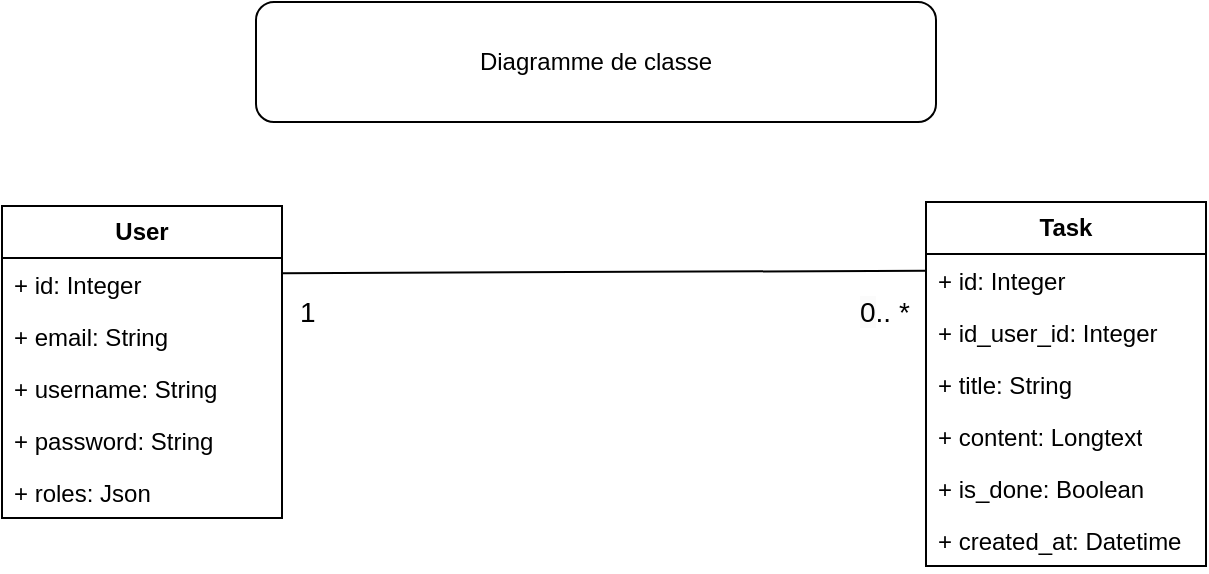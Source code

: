 <mxfile version="24.6.4" type="device">
  <diagram name="Diagramme_de_classe" id="aQGgZrT0YD10sFXeu7-Z">
    <mxGraphModel dx="607" dy="-372" grid="1" gridSize="10" guides="1" tooltips="1" connect="1" arrows="1" fold="1" page="1" pageScale="1" pageWidth="827" pageHeight="1169" math="0" shadow="0">
      <root>
        <mxCell id="0" />
        <mxCell id="1" parent="0" />
        <mxCell id="sDWcIAhadLIHNK34cBkK-1" value="&lt;b&gt;User&lt;/b&gt;" style="swimlane;fontStyle=0;childLayout=stackLayout;horizontal=1;startSize=26;fillColor=none;horizontalStack=0;resizeParent=1;resizeParentMax=0;resizeLast=0;collapsible=1;marginBottom=0;whiteSpace=wrap;html=1;" vertex="1" parent="1">
          <mxGeometry x="1193" y="1482" width="140" height="156" as="geometry" />
        </mxCell>
        <mxCell id="sDWcIAhadLIHNK34cBkK-2" value="+ id: Integer" style="text;strokeColor=none;fillColor=none;align=left;verticalAlign=top;spacingLeft=4;spacingRight=4;overflow=hidden;rotatable=0;points=[[0,0.5],[1,0.5]];portConstraint=eastwest;whiteSpace=wrap;html=1;" vertex="1" parent="sDWcIAhadLIHNK34cBkK-1">
          <mxGeometry y="26" width="140" height="26" as="geometry" />
        </mxCell>
        <mxCell id="sDWcIAhadLIHNK34cBkK-3" value="+ email: String" style="text;strokeColor=none;fillColor=none;align=left;verticalAlign=top;spacingLeft=4;spacingRight=4;overflow=hidden;rotatable=0;points=[[0,0.5],[1,0.5]];portConstraint=eastwest;whiteSpace=wrap;html=1;" vertex="1" parent="sDWcIAhadLIHNK34cBkK-1">
          <mxGeometry y="52" width="140" height="26" as="geometry" />
        </mxCell>
        <mxCell id="sDWcIAhadLIHNK34cBkK-4" value="+ username: String" style="text;strokeColor=none;fillColor=none;align=left;verticalAlign=top;spacingLeft=4;spacingRight=4;overflow=hidden;rotatable=0;points=[[0,0.5],[1,0.5]];portConstraint=eastwest;whiteSpace=wrap;html=1;" vertex="1" parent="sDWcIAhadLIHNK34cBkK-1">
          <mxGeometry y="78" width="140" height="26" as="geometry" />
        </mxCell>
        <mxCell id="sDWcIAhadLIHNK34cBkK-5" value="+ password: String" style="text;strokeColor=none;fillColor=none;align=left;verticalAlign=top;spacingLeft=4;spacingRight=4;overflow=hidden;rotatable=0;points=[[0,0.5],[1,0.5]];portConstraint=eastwest;whiteSpace=wrap;html=1;" vertex="1" parent="sDWcIAhadLIHNK34cBkK-1">
          <mxGeometry y="104" width="140" height="26" as="geometry" />
        </mxCell>
        <mxCell id="sDWcIAhadLIHNK34cBkK-6" value="+ roles: Json" style="text;strokeColor=none;fillColor=none;align=left;verticalAlign=top;spacingLeft=4;spacingRight=4;overflow=hidden;rotatable=0;points=[[0,0.5],[1,0.5]];portConstraint=eastwest;whiteSpace=wrap;html=1;" vertex="1" parent="sDWcIAhadLIHNK34cBkK-1">
          <mxGeometry y="130" width="140" height="26" as="geometry" />
        </mxCell>
        <mxCell id="sDWcIAhadLIHNK34cBkK-14" value="&lt;b&gt;Task&lt;/b&gt;" style="swimlane;fontStyle=0;childLayout=stackLayout;horizontal=1;startSize=26;fillColor=none;horizontalStack=0;resizeParent=1;resizeParentMax=0;resizeLast=0;collapsible=1;marginBottom=0;whiteSpace=wrap;html=1;" vertex="1" parent="1">
          <mxGeometry x="1655" y="1480" width="140" height="182" as="geometry" />
        </mxCell>
        <mxCell id="sDWcIAhadLIHNK34cBkK-15" value="+ id: Integer" style="text;strokeColor=none;fillColor=none;align=left;verticalAlign=top;spacingLeft=4;spacingRight=4;overflow=hidden;rotatable=0;points=[[0,0.5],[1,0.5]];portConstraint=eastwest;whiteSpace=wrap;html=1;" vertex="1" parent="sDWcIAhadLIHNK34cBkK-14">
          <mxGeometry y="26" width="140" height="26" as="geometry" />
        </mxCell>
        <mxCell id="sDWcIAhadLIHNK34cBkK-16" value="&lt;font style=&quot;font-size: 12px;&quot;&gt;+ id_user_id: Integer&lt;/font&gt;" style="text;strokeColor=none;fillColor=none;align=left;verticalAlign=top;spacingLeft=4;spacingRight=4;overflow=hidden;rotatable=0;points=[[0,0.5],[1,0.5]];portConstraint=eastwest;whiteSpace=wrap;html=1;" vertex="1" parent="sDWcIAhadLIHNK34cBkK-14">
          <mxGeometry y="52" width="140" height="26" as="geometry" />
        </mxCell>
        <mxCell id="sDWcIAhadLIHNK34cBkK-17" value="&lt;font style=&quot;font-size: 12px;&quot;&gt;+ title: String&lt;/font&gt;" style="text;strokeColor=none;fillColor=none;align=left;verticalAlign=top;spacingLeft=4;spacingRight=4;overflow=hidden;rotatable=0;points=[[0,0.5],[1,0.5]];portConstraint=eastwest;whiteSpace=wrap;html=1;" vertex="1" parent="sDWcIAhadLIHNK34cBkK-14">
          <mxGeometry y="78" width="140" height="26" as="geometry" />
        </mxCell>
        <mxCell id="sDWcIAhadLIHNK34cBkK-18" value="&lt;font style=&quot;font-size: 12px;&quot;&gt;+ content: Longtext&lt;/font&gt;" style="text;strokeColor=none;fillColor=none;align=left;verticalAlign=top;spacingLeft=4;spacingRight=4;overflow=hidden;rotatable=0;points=[[0,0.5],[1,0.5]];portConstraint=eastwest;whiteSpace=wrap;html=1;" vertex="1" parent="sDWcIAhadLIHNK34cBkK-14">
          <mxGeometry y="104" width="140" height="26" as="geometry" />
        </mxCell>
        <mxCell id="sDWcIAhadLIHNK34cBkK-24" value="&lt;font style=&quot;font-size: 12px;&quot;&gt;+ is_done: Boolean&lt;/font&gt;" style="text;strokeColor=none;fillColor=none;align=left;verticalAlign=top;spacingLeft=4;spacingRight=4;overflow=hidden;rotatable=0;points=[[0,0.5],[1,0.5]];portConstraint=eastwest;whiteSpace=wrap;html=1;" vertex="1" parent="sDWcIAhadLIHNK34cBkK-14">
          <mxGeometry y="130" width="140" height="26" as="geometry" />
        </mxCell>
        <mxCell id="sDWcIAhadLIHNK34cBkK-19" value="&lt;font style=&quot;font-size: 12px;&quot;&gt;+ created_at: Datetime&lt;br&gt;&lt;/font&gt;" style="text;strokeColor=none;fillColor=none;align=left;verticalAlign=top;spacingLeft=4;spacingRight=4;overflow=hidden;rotatable=0;points=[[0,0.5],[1,0.5]];portConstraint=eastwest;whiteSpace=wrap;html=1;" vertex="1" parent="sDWcIAhadLIHNK34cBkK-14">
          <mxGeometry y="156" width="140" height="26" as="geometry" />
        </mxCell>
        <mxCell id="sDWcIAhadLIHNK34cBkK-20" value="" style="endArrow=none;html=1;rounded=0;entryX=0.003;entryY=0.322;entryDx=0;entryDy=0;entryPerimeter=0;exitX=1.001;exitY=0.293;exitDx=0;exitDy=0;exitPerimeter=0;" edge="1" parent="1" source="sDWcIAhadLIHNK34cBkK-2" target="sDWcIAhadLIHNK34cBkK-15">
          <mxGeometry relative="1" as="geometry">
            <mxPoint x="1240" y="1715" as="sourcePoint" />
            <mxPoint x="1357" y="1520" as="targetPoint" />
          </mxGeometry>
        </mxCell>
        <mxCell id="sDWcIAhadLIHNK34cBkK-21" value="" style="resizable=0;html=1;whiteSpace=wrap;align=right;verticalAlign=bottom;" connectable="0" vertex="1" parent="sDWcIAhadLIHNK34cBkK-20">
          <mxGeometry x="1" relative="1" as="geometry" />
        </mxCell>
        <mxCell id="sDWcIAhadLIHNK34cBkK-22" value="&lt;font style=&quot;font-size: 14px;&quot;&gt;&lt;span style=&quot;color: rgb(0, 0, 0); font-family: Helvetica; font-style: normal; font-variant-ligatures: normal; font-variant-caps: normal; font-weight: 400; letter-spacing: normal; text-align: right; text-indent: 0px; text-transform: none; word-spacing: 0px; -webkit-text-stroke-width: 0px; background-color: rgb(251, 251, 251); text-decoration-thickness: initial; text-decoration-style: initial; text-decoration-color: initial; float: none; display: inline !important;&quot;&gt;0&lt;/span&gt;.. *&lt;/font&gt;" style="text;whiteSpace=wrap;html=1;" vertex="1" parent="1">
          <mxGeometry x="1620" y="1520" width="60" height="40" as="geometry" />
        </mxCell>
        <mxCell id="sDWcIAhadLIHNK34cBkK-23" value="&lt;font style=&quot;font-size: 14px;&quot;&gt;1&lt;/font&gt;" style="text;whiteSpace=wrap;html=1;" vertex="1" parent="1">
          <mxGeometry x="1340" y="1520" width="60" height="40" as="geometry" />
        </mxCell>
        <mxCell id="sDWcIAhadLIHNK34cBkK-27" value="Diagramme de classe" style="rounded=1;whiteSpace=wrap;html=1;" vertex="1" parent="1">
          <mxGeometry x="1320" y="1380" width="340" height="60" as="geometry" />
        </mxCell>
      </root>
    </mxGraphModel>
  </diagram>
</mxfile>
